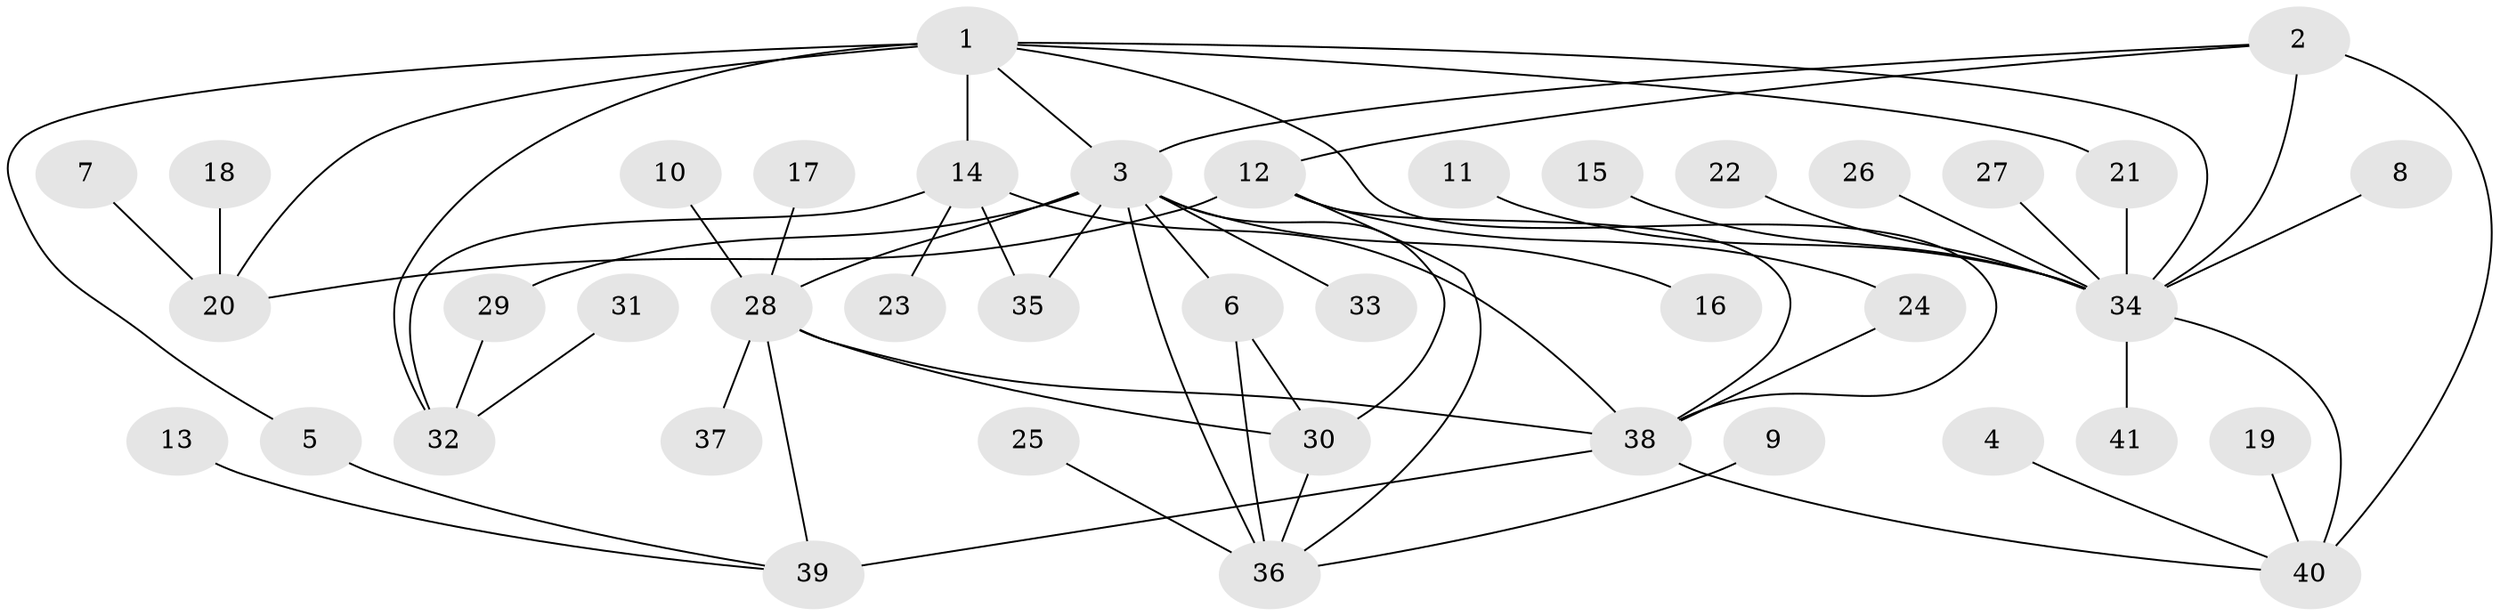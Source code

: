 // original degree distribution, {7: 0.024390243902439025, 6: 0.06097560975609756, 10: 0.012195121951219513, 9: 0.012195121951219513, 4: 0.036585365853658534, 8: 0.036585365853658534, 5: 0.024390243902439025, 3: 0.08536585365853659, 14: 0.012195121951219513, 11: 0.012195121951219513, 2: 0.10975609756097561, 1: 0.573170731707317}
// Generated by graph-tools (version 1.1) at 2025/02/03/09/25 03:02:49]
// undirected, 41 vertices, 59 edges
graph export_dot {
graph [start="1"]
  node [color=gray90,style=filled];
  1;
  2;
  3;
  4;
  5;
  6;
  7;
  8;
  9;
  10;
  11;
  12;
  13;
  14;
  15;
  16;
  17;
  18;
  19;
  20;
  21;
  22;
  23;
  24;
  25;
  26;
  27;
  28;
  29;
  30;
  31;
  32;
  33;
  34;
  35;
  36;
  37;
  38;
  39;
  40;
  41;
  1 -- 3 [weight=1.0];
  1 -- 5 [weight=1.0];
  1 -- 14 [weight=2.0];
  1 -- 20 [weight=1.0];
  1 -- 21 [weight=1.0];
  1 -- 32 [weight=1.0];
  1 -- 34 [weight=1.0];
  1 -- 38 [weight=1.0];
  2 -- 3 [weight=1.0];
  2 -- 12 [weight=1.0];
  2 -- 34 [weight=2.0];
  2 -- 40 [weight=2.0];
  3 -- 6 [weight=1.0];
  3 -- 16 [weight=1.0];
  3 -- 28 [weight=1.0];
  3 -- 29 [weight=1.0];
  3 -- 30 [weight=1.0];
  3 -- 33 [weight=1.0];
  3 -- 35 [weight=2.0];
  3 -- 36 [weight=1.0];
  4 -- 40 [weight=1.0];
  5 -- 39 [weight=1.0];
  6 -- 30 [weight=1.0];
  6 -- 36 [weight=1.0];
  7 -- 20 [weight=1.0];
  8 -- 34 [weight=1.0];
  9 -- 36 [weight=1.0];
  10 -- 28 [weight=1.0];
  11 -- 34 [weight=1.0];
  12 -- 20 [weight=3.0];
  12 -- 24 [weight=1.0];
  12 -- 36 [weight=1.0];
  12 -- 38 [weight=1.0];
  13 -- 39 [weight=1.0];
  14 -- 23 [weight=1.0];
  14 -- 32 [weight=2.0];
  14 -- 35 [weight=1.0];
  14 -- 38 [weight=1.0];
  15 -- 34 [weight=1.0];
  17 -- 28 [weight=1.0];
  18 -- 20 [weight=1.0];
  19 -- 40 [weight=1.0];
  21 -- 34 [weight=1.0];
  22 -- 34 [weight=1.0];
  24 -- 38 [weight=1.0];
  25 -- 36 [weight=1.0];
  26 -- 34 [weight=1.0];
  27 -- 34 [weight=1.0];
  28 -- 30 [weight=1.0];
  28 -- 37 [weight=1.0];
  28 -- 38 [weight=2.0];
  28 -- 39 [weight=1.0];
  29 -- 32 [weight=1.0];
  30 -- 36 [weight=1.0];
  31 -- 32 [weight=1.0];
  34 -- 40 [weight=1.0];
  34 -- 41 [weight=1.0];
  38 -- 39 [weight=2.0];
  38 -- 40 [weight=1.0];
}
